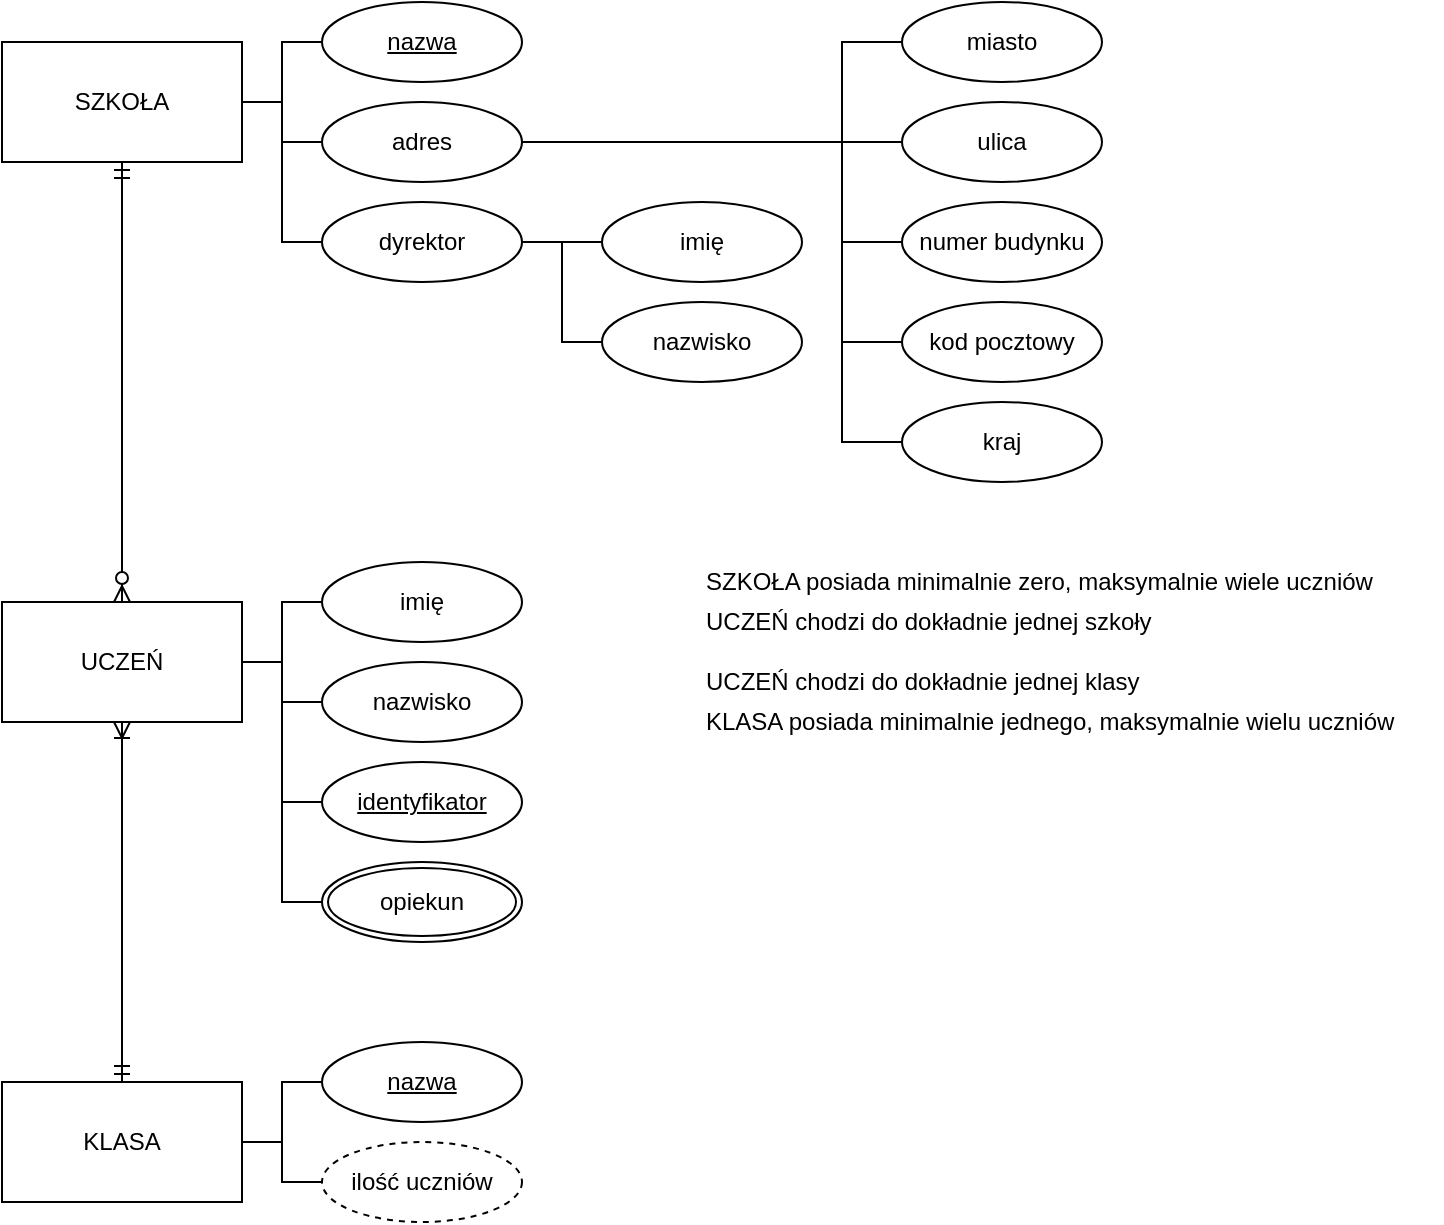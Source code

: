 <mxfile version="14.6.1" type="github"><diagram id="fHBMg92sUg-5m__uUjwQ" name="Page-1"><mxGraphModel dx="936" dy="612" grid="1" gridSize="10" guides="1" tooltips="1" connect="1" arrows="1" fold="1" page="1" pageScale="1" pageWidth="850" pageHeight="1100" math="0" shadow="0"><root><mxCell id="0"/><mxCell id="1" parent="0"/><mxCell id="f024jKt-Ia6lI5bgUvSR-20" style="edgeStyle=orthogonalEdgeStyle;rounded=0;orthogonalLoop=1;jettySize=auto;html=1;entryX=0;entryY=0.5;entryDx=0;entryDy=0;endArrow=none;endFill=0;" edge="1" parent="1" source="f024jKt-Ia6lI5bgUvSR-1" target="f024jKt-Ia6lI5bgUvSR-3"><mxGeometry relative="1" as="geometry"/></mxCell><mxCell id="f024jKt-Ia6lI5bgUvSR-21" style="edgeStyle=orthogonalEdgeStyle;rounded=0;orthogonalLoop=1;jettySize=auto;html=1;entryX=0;entryY=0.5;entryDx=0;entryDy=0;endArrow=none;endFill=0;" edge="1" parent="1" source="f024jKt-Ia6lI5bgUvSR-1" target="f024jKt-Ia6lI5bgUvSR-4"><mxGeometry relative="1" as="geometry"/></mxCell><mxCell id="f024jKt-Ia6lI5bgUvSR-22" style="edgeStyle=orthogonalEdgeStyle;rounded=0;orthogonalLoop=1;jettySize=auto;html=1;entryX=0;entryY=0.5;entryDx=0;entryDy=0;endArrow=none;endFill=0;" edge="1" parent="1" source="f024jKt-Ia6lI5bgUvSR-1" target="f024jKt-Ia6lI5bgUvSR-10"><mxGeometry relative="1" as="geometry"/></mxCell><mxCell id="f024jKt-Ia6lI5bgUvSR-42" style="edgeStyle=orthogonalEdgeStyle;rounded=0;orthogonalLoop=1;jettySize=auto;html=1;startArrow=ERmandOne;startFill=0;endArrow=ERzeroToMany;endFill=1;" edge="1" parent="1" source="f024jKt-Ia6lI5bgUvSR-1" target="f024jKt-Ia6lI5bgUvSR-24"><mxGeometry relative="1" as="geometry"/></mxCell><mxCell id="f024jKt-Ia6lI5bgUvSR-1" value="&lt;div&gt;SZKOŁA&lt;/div&gt;" style="rounded=0;whiteSpace=wrap;html=1;" vertex="1" parent="1"><mxGeometry x="40" y="40" width="120" height="60" as="geometry"/></mxCell><mxCell id="f024jKt-Ia6lI5bgUvSR-3" value="&lt;div&gt;&lt;u&gt;nazwa&lt;/u&gt;&lt;/div&gt;" style="ellipse;whiteSpace=wrap;html=1;align=center;" vertex="1" parent="1"><mxGeometry x="200" y="20" width="100" height="40" as="geometry"/></mxCell><mxCell id="f024jKt-Ia6lI5bgUvSR-15" style="edgeStyle=orthogonalEdgeStyle;rounded=0;orthogonalLoop=1;jettySize=auto;html=1;entryX=0;entryY=0.5;entryDx=0;entryDy=0;endArrow=none;endFill=0;" edge="1" parent="1" source="f024jKt-Ia6lI5bgUvSR-4" target="f024jKt-Ia6lI5bgUvSR-5"><mxGeometry relative="1" as="geometry"><Array as="points"><mxPoint x="460" y="90"/><mxPoint x="460" y="40"/></Array></mxGeometry></mxCell><mxCell id="f024jKt-Ia6lI5bgUvSR-16" style="edgeStyle=orthogonalEdgeStyle;rounded=0;orthogonalLoop=1;jettySize=auto;html=1;endArrow=none;endFill=0;" edge="1" parent="1" source="f024jKt-Ia6lI5bgUvSR-4" target="f024jKt-Ia6lI5bgUvSR-6"><mxGeometry relative="1" as="geometry"/></mxCell><mxCell id="f024jKt-Ia6lI5bgUvSR-17" style="edgeStyle=orthogonalEdgeStyle;rounded=0;orthogonalLoop=1;jettySize=auto;html=1;entryX=0;entryY=0.5;entryDx=0;entryDy=0;endArrow=none;endFill=0;" edge="1" parent="1" source="f024jKt-Ia6lI5bgUvSR-4" target="f024jKt-Ia6lI5bgUvSR-7"><mxGeometry relative="1" as="geometry"><Array as="points"><mxPoint x="460" y="90"/><mxPoint x="460" y="140"/></Array></mxGeometry></mxCell><mxCell id="f024jKt-Ia6lI5bgUvSR-18" style="edgeStyle=orthogonalEdgeStyle;rounded=0;orthogonalLoop=1;jettySize=auto;html=1;entryX=0;entryY=0.5;entryDx=0;entryDy=0;endArrow=none;endFill=0;" edge="1" parent="1" source="f024jKt-Ia6lI5bgUvSR-4" target="f024jKt-Ia6lI5bgUvSR-8"><mxGeometry relative="1" as="geometry"><Array as="points"><mxPoint x="460" y="90"/><mxPoint x="460" y="190"/></Array></mxGeometry></mxCell><mxCell id="f024jKt-Ia6lI5bgUvSR-19" style="edgeStyle=orthogonalEdgeStyle;rounded=0;orthogonalLoop=1;jettySize=auto;html=1;entryX=0;entryY=0.5;entryDx=0;entryDy=0;endArrow=none;endFill=0;" edge="1" parent="1" source="f024jKt-Ia6lI5bgUvSR-4" target="f024jKt-Ia6lI5bgUvSR-9"><mxGeometry relative="1" as="geometry"><Array as="points"><mxPoint x="460" y="90"/><mxPoint x="460" y="240"/></Array></mxGeometry></mxCell><mxCell id="f024jKt-Ia6lI5bgUvSR-4" value="&lt;div&gt;adres&lt;/div&gt;" style="ellipse;whiteSpace=wrap;html=1;align=center;" vertex="1" parent="1"><mxGeometry x="200" y="70" width="100" height="40" as="geometry"/></mxCell><mxCell id="f024jKt-Ia6lI5bgUvSR-5" value="miasto" style="ellipse;whiteSpace=wrap;html=1;" vertex="1" parent="1"><mxGeometry x="490" y="20" width="100" height="40" as="geometry"/></mxCell><mxCell id="f024jKt-Ia6lI5bgUvSR-6" value="ulica" style="ellipse;whiteSpace=wrap;html=1;" vertex="1" parent="1"><mxGeometry x="490" y="70" width="100" height="40" as="geometry"/></mxCell><mxCell id="f024jKt-Ia6lI5bgUvSR-7" value="numer budynku" style="ellipse;whiteSpace=wrap;html=1;" vertex="1" parent="1"><mxGeometry x="490" y="120" width="100" height="40" as="geometry"/></mxCell><mxCell id="f024jKt-Ia6lI5bgUvSR-8" value="kod pocztowy" style="ellipse;whiteSpace=wrap;html=1;" vertex="1" parent="1"><mxGeometry x="490" y="170" width="100" height="40" as="geometry"/></mxCell><mxCell id="f024jKt-Ia6lI5bgUvSR-9" value="kraj" style="ellipse;whiteSpace=wrap;html=1;" vertex="1" parent="1"><mxGeometry x="490" y="220" width="100" height="40" as="geometry"/></mxCell><mxCell id="f024jKt-Ia6lI5bgUvSR-13" style="edgeStyle=orthogonalEdgeStyle;rounded=0;orthogonalLoop=1;jettySize=auto;html=1;endArrow=none;endFill=0;" edge="1" parent="1" source="f024jKt-Ia6lI5bgUvSR-10" target="f024jKt-Ia6lI5bgUvSR-11"><mxGeometry relative="1" as="geometry"/></mxCell><mxCell id="f024jKt-Ia6lI5bgUvSR-14" style="edgeStyle=orthogonalEdgeStyle;rounded=0;orthogonalLoop=1;jettySize=auto;html=1;entryX=0;entryY=0.5;entryDx=0;entryDy=0;endArrow=none;endFill=0;" edge="1" parent="1" source="f024jKt-Ia6lI5bgUvSR-10" target="f024jKt-Ia6lI5bgUvSR-12"><mxGeometry relative="1" as="geometry"/></mxCell><mxCell id="f024jKt-Ia6lI5bgUvSR-10" value="dyrektor" style="ellipse;whiteSpace=wrap;html=1;align=center;" vertex="1" parent="1"><mxGeometry x="200" y="120" width="100" height="40" as="geometry"/></mxCell><mxCell id="f024jKt-Ia6lI5bgUvSR-11" value="imię" style="ellipse;whiteSpace=wrap;html=1;align=center;" vertex="1" parent="1"><mxGeometry x="340" y="120" width="100" height="40" as="geometry"/></mxCell><mxCell id="f024jKt-Ia6lI5bgUvSR-12" value="nazwisko" style="ellipse;whiteSpace=wrap;html=1;align=center;" vertex="1" parent="1"><mxGeometry x="340" y="170" width="100" height="40" as="geometry"/></mxCell><mxCell id="f024jKt-Ia6lI5bgUvSR-32" style="edgeStyle=orthogonalEdgeStyle;rounded=0;orthogonalLoop=1;jettySize=auto;html=1;endArrow=none;endFill=0;" edge="1" parent="1" source="f024jKt-Ia6lI5bgUvSR-24" target="f024jKt-Ia6lI5bgUvSR-27"><mxGeometry relative="1" as="geometry"/></mxCell><mxCell id="f024jKt-Ia6lI5bgUvSR-33" style="edgeStyle=orthogonalEdgeStyle;rounded=0;orthogonalLoop=1;jettySize=auto;html=1;endArrow=none;endFill=0;" edge="1" parent="1" source="f024jKt-Ia6lI5bgUvSR-24" target="f024jKt-Ia6lI5bgUvSR-28"><mxGeometry relative="1" as="geometry"/></mxCell><mxCell id="f024jKt-Ia6lI5bgUvSR-34" style="edgeStyle=orthogonalEdgeStyle;rounded=0;orthogonalLoop=1;jettySize=auto;html=1;entryX=0;entryY=0.5;entryDx=0;entryDy=0;endArrow=none;endFill=0;" edge="1" parent="1" source="f024jKt-Ia6lI5bgUvSR-24" target="f024jKt-Ia6lI5bgUvSR-29"><mxGeometry relative="1" as="geometry"/></mxCell><mxCell id="f024jKt-Ia6lI5bgUvSR-35" style="edgeStyle=orthogonalEdgeStyle;rounded=0;orthogonalLoop=1;jettySize=auto;html=1;entryX=0;entryY=0.5;entryDx=0;entryDy=0;endArrow=none;endFill=0;" edge="1" parent="1" source="f024jKt-Ia6lI5bgUvSR-24" target="f024jKt-Ia6lI5bgUvSR-31"><mxGeometry relative="1" as="geometry"/></mxCell><mxCell id="f024jKt-Ia6lI5bgUvSR-41" style="edgeStyle=orthogonalEdgeStyle;rounded=0;orthogonalLoop=1;jettySize=auto;html=1;endArrow=ERmandOne;endFill=0;startArrow=ERoneToMany;startFill=0;" edge="1" parent="1" source="f024jKt-Ia6lI5bgUvSR-24" target="f024jKt-Ia6lI5bgUvSR-25"><mxGeometry relative="1" as="geometry"/></mxCell><mxCell id="f024jKt-Ia6lI5bgUvSR-24" value="UCZEŃ" style="rounded=0;whiteSpace=wrap;html=1;" vertex="1" parent="1"><mxGeometry x="40" y="320" width="120" height="60" as="geometry"/></mxCell><mxCell id="f024jKt-Ia6lI5bgUvSR-39" style="edgeStyle=orthogonalEdgeStyle;rounded=0;orthogonalLoop=1;jettySize=auto;html=1;endArrow=none;endFill=0;" edge="1" parent="1" source="f024jKt-Ia6lI5bgUvSR-25" target="f024jKt-Ia6lI5bgUvSR-36"><mxGeometry relative="1" as="geometry"/></mxCell><mxCell id="f024jKt-Ia6lI5bgUvSR-40" style="edgeStyle=orthogonalEdgeStyle;rounded=0;orthogonalLoop=1;jettySize=auto;html=1;entryX=0;entryY=0.5;entryDx=0;entryDy=0;endArrow=none;endFill=0;" edge="1" parent="1" source="f024jKt-Ia6lI5bgUvSR-25" target="f024jKt-Ia6lI5bgUvSR-38"><mxGeometry relative="1" as="geometry"/></mxCell><mxCell id="f024jKt-Ia6lI5bgUvSR-25" value="KLASA" style="rounded=0;whiteSpace=wrap;html=1;" vertex="1" parent="1"><mxGeometry x="40" y="560" width="120" height="60" as="geometry"/></mxCell><mxCell id="f024jKt-Ia6lI5bgUvSR-27" value="imię" style="ellipse;whiteSpace=wrap;html=1;align=center;" vertex="1" parent="1"><mxGeometry x="200" y="300" width="100" height="40" as="geometry"/></mxCell><mxCell id="f024jKt-Ia6lI5bgUvSR-28" value="nazwisko" style="ellipse;whiteSpace=wrap;html=1;align=center;" vertex="1" parent="1"><mxGeometry x="200" y="350" width="100" height="40" as="geometry"/></mxCell><mxCell id="f024jKt-Ia6lI5bgUvSR-29" value="&lt;u&gt;identyfikator&lt;/u&gt;" style="ellipse;whiteSpace=wrap;html=1;align=center;" vertex="1" parent="1"><mxGeometry x="200" y="400" width="100" height="40" as="geometry"/></mxCell><mxCell id="f024jKt-Ia6lI5bgUvSR-31" value="opiekun" style="ellipse;shape=doubleEllipse;margin=3;whiteSpace=wrap;html=1;align=center;" vertex="1" parent="1"><mxGeometry x="200" y="450" width="100" height="40" as="geometry"/></mxCell><mxCell id="f024jKt-Ia6lI5bgUvSR-36" value="&lt;u&gt;nazwa&lt;/u&gt;" style="ellipse;whiteSpace=wrap;html=1;align=center;" vertex="1" parent="1"><mxGeometry x="200" y="540" width="100" height="40" as="geometry"/></mxCell><mxCell id="f024jKt-Ia6lI5bgUvSR-38" value="ilość uczniów" style="ellipse;whiteSpace=wrap;html=1;align=center;dashed=1;" vertex="1" parent="1"><mxGeometry x="200" y="590" width="100" height="40" as="geometry"/></mxCell><mxCell id="f024jKt-Ia6lI5bgUvSR-43" value="SZKOŁA posiada minimalnie zero, maksymalnie wiele uczniów" style="text;html=1;strokeColor=none;fillColor=none;align=left;verticalAlign=middle;whiteSpace=wrap;rounded=0;" vertex="1" parent="1"><mxGeometry x="390" y="300" width="360" height="20" as="geometry"/></mxCell><mxCell id="f024jKt-Ia6lI5bgUvSR-44" value="UCZEŃ chodzi do dokładnie jednej szkoły" style="text;html=1;strokeColor=none;fillColor=none;align=left;verticalAlign=middle;whiteSpace=wrap;rounded=0;" vertex="1" parent="1"><mxGeometry x="390" y="320" width="330" height="20" as="geometry"/></mxCell><mxCell id="f024jKt-Ia6lI5bgUvSR-45" value="UCZEŃ chodzi do dokładnie jednej klasy" style="text;html=1;strokeColor=none;fillColor=none;align=left;verticalAlign=middle;whiteSpace=wrap;rounded=0;" vertex="1" parent="1"><mxGeometry x="390" y="350" width="295" height="20" as="geometry"/></mxCell><mxCell id="f024jKt-Ia6lI5bgUvSR-46" value="KLASA posiada minimalnie jednego, maksymalnie wielu uczniów" style="text;html=1;strokeColor=none;fillColor=none;align=left;verticalAlign=middle;whiteSpace=wrap;rounded=0;" vertex="1" parent="1"><mxGeometry x="390" y="370" width="370" height="20" as="geometry"/></mxCell></root></mxGraphModel></diagram></mxfile>